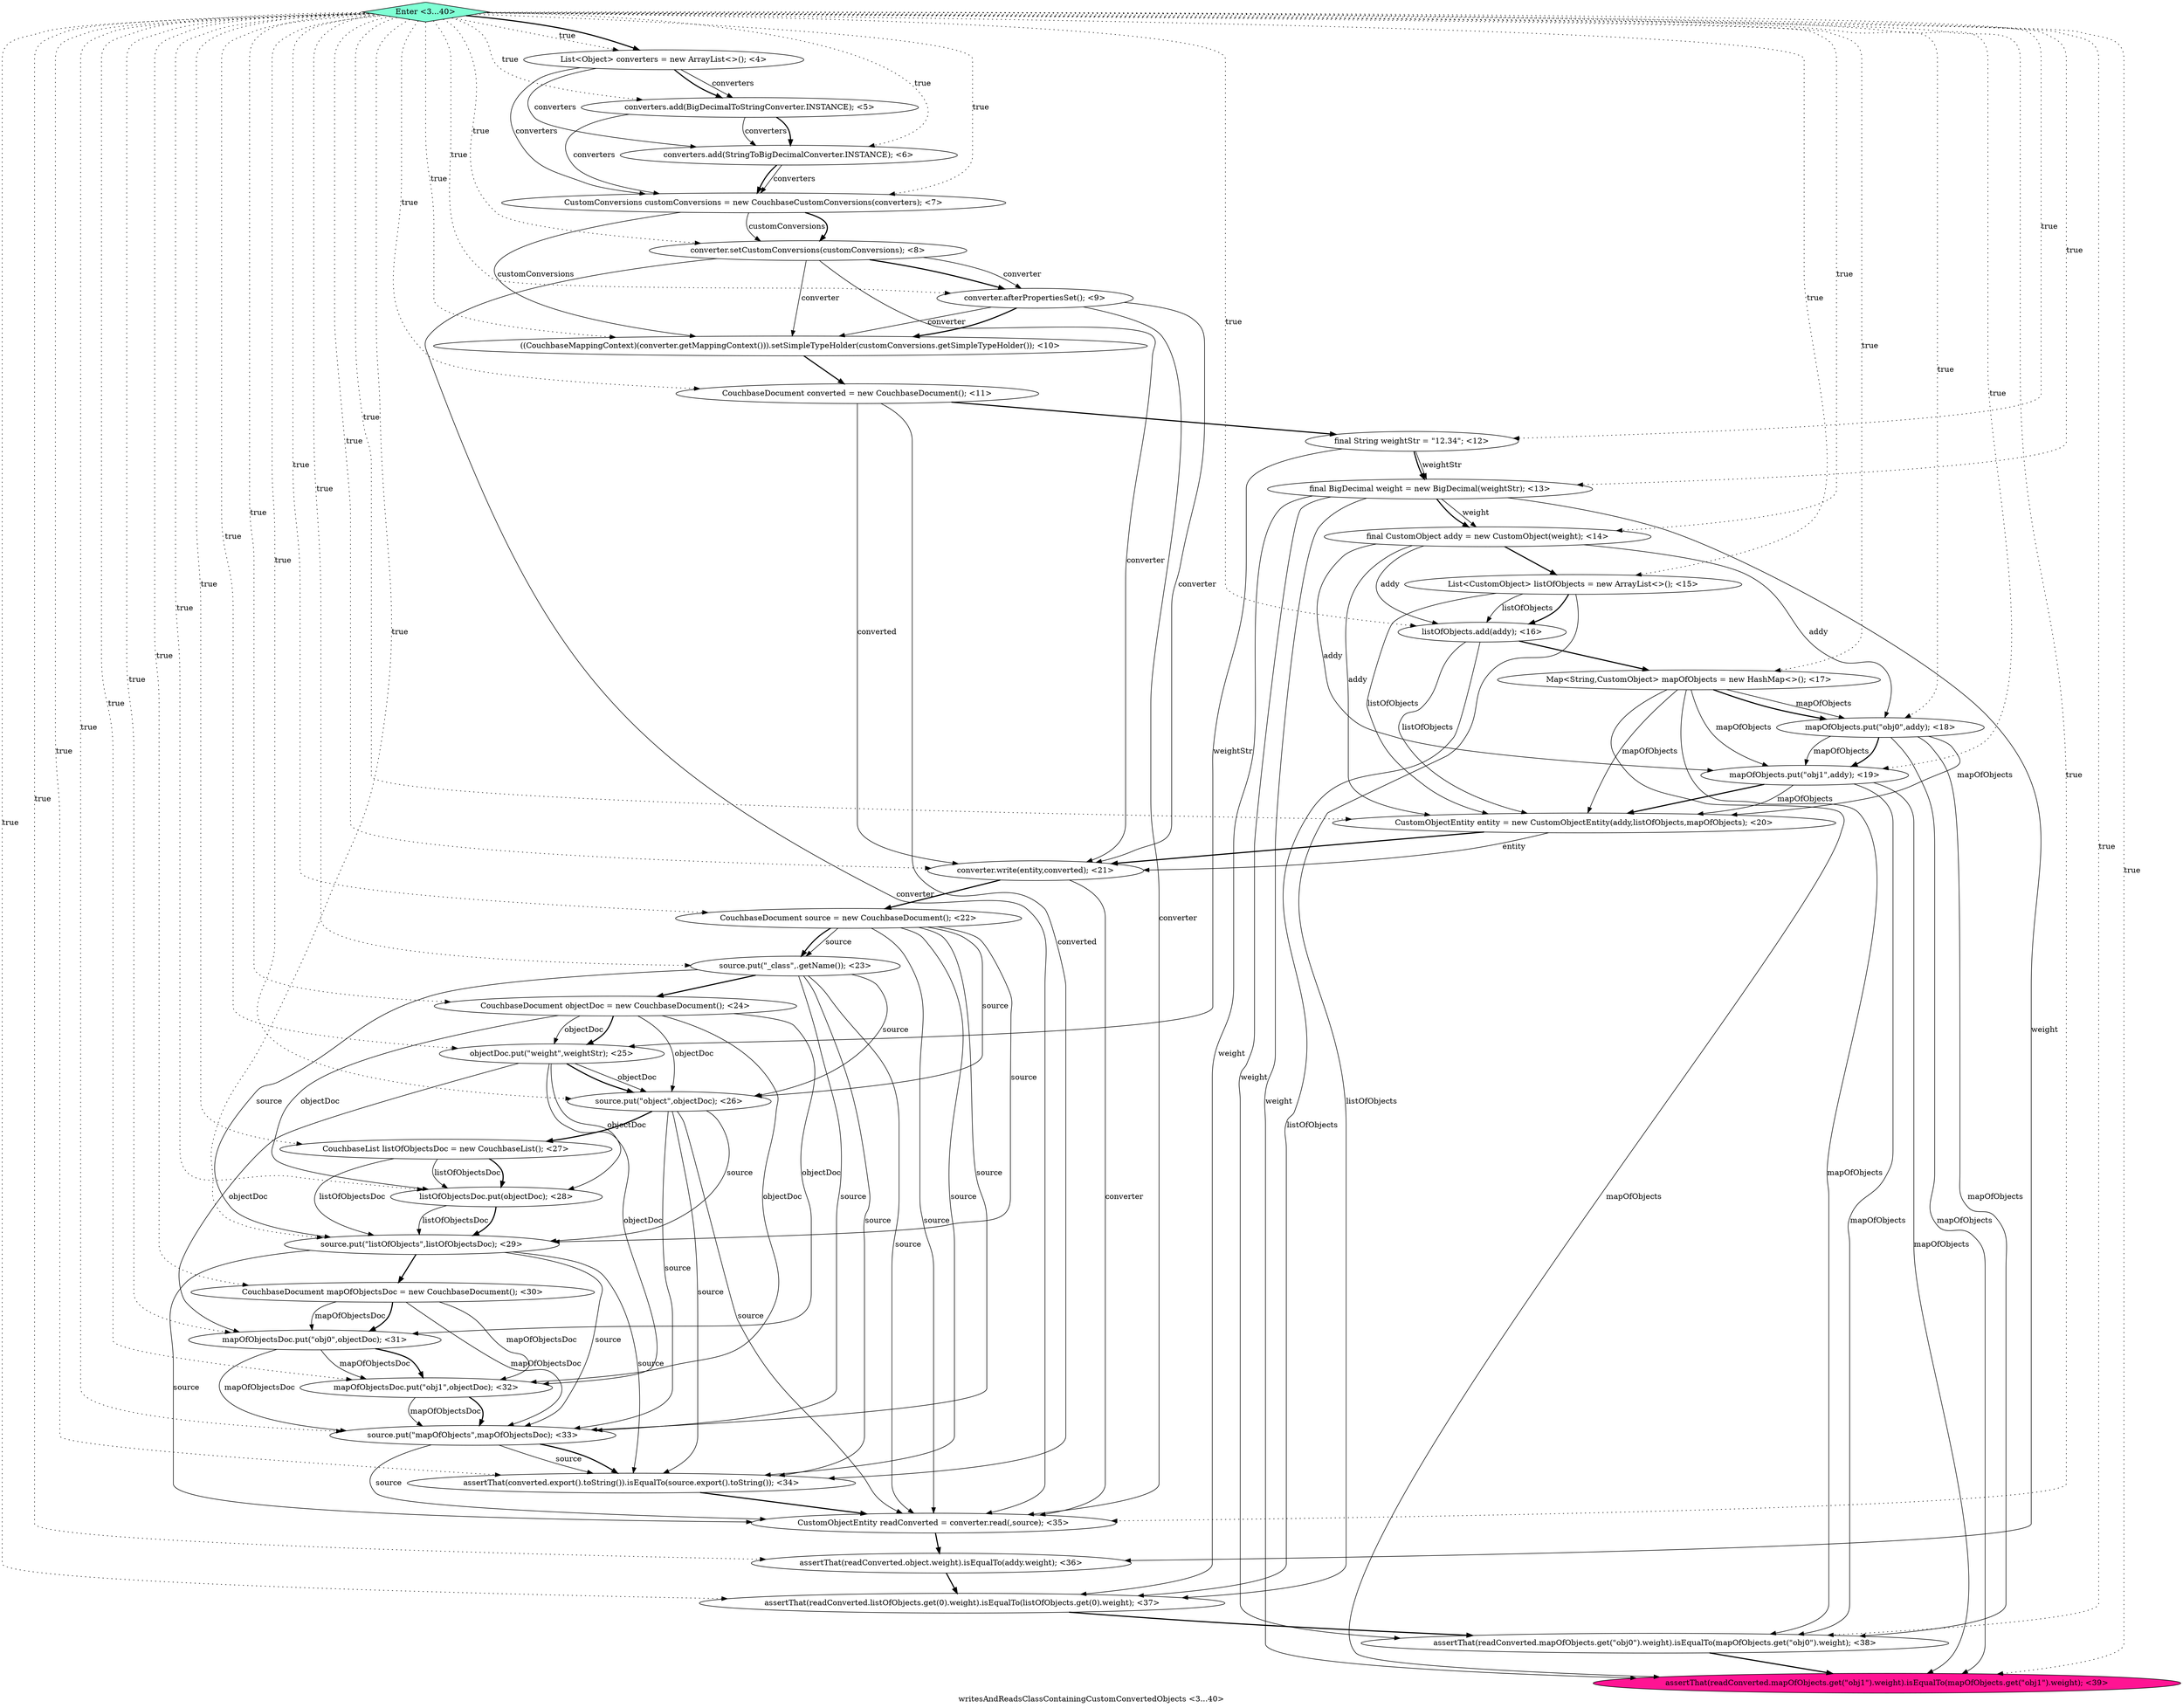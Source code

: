 digraph PDG {
label = "writesAndReadsClassContainingCustomConvertedObjects <3...40>";
0.32 [style = filled, label = "assertThat(readConverted.object.weight).isEqualTo(addy.weight); <36>", fillcolor = white, shape = ellipse];
0.10 [style = filled, label = "final CustomObject addy = new CustomObject(weight); <14>", fillcolor = white, shape = ellipse];
0.25 [style = filled, label = "source.put(\"listOfObjects\",listOfObjectsDoc); <29>", fillcolor = white, shape = ellipse];
0.28 [style = filled, label = "mapOfObjectsDoc.put(\"obj1\",objectDoc); <32>", fillcolor = white, shape = ellipse];
0.4 [style = filled, label = "converter.setCustomConversions(customConversions); <8>", fillcolor = white, shape = ellipse];
0.0 [style = filled, label = "List<Object> converters = new ArrayList<>(); <4>", fillcolor = white, shape = ellipse];
0.14 [style = filled, label = "mapOfObjects.put(\"obj0\",addy); <18>", fillcolor = white, shape = ellipse];
0.11 [style = filled, label = "List<CustomObject> listOfObjects = new ArrayList<>(); <15>", fillcolor = white, shape = ellipse];
0.9 [style = filled, label = "final BigDecimal weight = new BigDecimal(weightStr); <13>", fillcolor = white, shape = ellipse];
0.5 [style = filled, label = "converter.afterPropertiesSet(); <9>", fillcolor = white, shape = ellipse];
0.20 [style = filled, label = "CouchbaseDocument objectDoc = new CouchbaseDocument(); <24>", fillcolor = white, shape = ellipse];
0.1 [style = filled, label = "converters.add(BigDecimalToStringConverter.INSTANCE); <5>", fillcolor = white, shape = ellipse];
0.36 [style = filled, label = "Enter <3...40>", fillcolor = aquamarine, shape = diamond];
0.6 [style = filled, label = "((CouchbaseMappingContext)(converter.getMappingContext())).setSimpleTypeHolder(customConversions.getSimpleTypeHolder()); <10>", fillcolor = white, shape = ellipse];
0.18 [style = filled, label = "CouchbaseDocument source = new CouchbaseDocument(); <22>", fillcolor = white, shape = ellipse];
0.17 [style = filled, label = "converter.write(entity,converted); <21>", fillcolor = white, shape = ellipse];
0.16 [style = filled, label = "CustomObjectEntity entity = new CustomObjectEntity(addy,listOfObjects,mapOfObjects); <20>", fillcolor = white, shape = ellipse];
0.7 [style = filled, label = "CouchbaseDocument converted = new CouchbaseDocument(); <11>", fillcolor = white, shape = ellipse];
0.21 [style = filled, label = "objectDoc.put(\"weight\",weightStr); <25>", fillcolor = white, shape = ellipse];
0.22 [style = filled, label = "source.put(\"object\",objectDoc); <26>", fillcolor = white, shape = ellipse];
0.15 [style = filled, label = "mapOfObjects.put(\"obj1\",addy); <19>", fillcolor = white, shape = ellipse];
0.3 [style = filled, label = "CustomConversions customConversions = new CouchbaseCustomConversions(converters); <7>", fillcolor = white, shape = ellipse];
0.30 [style = filled, label = "assertThat(converted.export().toString()).isEqualTo(source.export().toString()); <34>", fillcolor = white, shape = ellipse];
0.31 [style = filled, label = "CustomObjectEntity readConverted = converter.read(,source); <35>", fillcolor = white, shape = ellipse];
0.35 [style = filled, label = "assertThat(readConverted.mapOfObjects.get(\"obj1\").weight).isEqualTo(mapOfObjects.get(\"obj1\").weight); <39>", fillcolor = deeppink, shape = ellipse];
0.12 [style = filled, label = "listOfObjects.add(addy); <16>", fillcolor = white, shape = ellipse];
0.13 [style = filled, label = "Map<String,CustomObject> mapOfObjects = new HashMap<>(); <17>", fillcolor = white, shape = ellipse];
0.29 [style = filled, label = "source.put(\"mapOfObjects\",mapOfObjectsDoc); <33>", fillcolor = white, shape = ellipse];
0.26 [style = filled, label = "CouchbaseDocument mapOfObjectsDoc = new CouchbaseDocument(); <30>", fillcolor = white, shape = ellipse];
0.34 [style = filled, label = "assertThat(readConverted.mapOfObjects.get(\"obj0\").weight).isEqualTo(mapOfObjects.get(\"obj0\").weight); <38>", fillcolor = white, shape = ellipse];
0.23 [style = filled, label = "CouchbaseList listOfObjectsDoc = new CouchbaseList(); <27>", fillcolor = white, shape = ellipse];
0.33 [style = filled, label = "assertThat(readConverted.listOfObjects.get(0).weight).isEqualTo(listOfObjects.get(0).weight); <37>", fillcolor = white, shape = ellipse];
0.27 [style = filled, label = "mapOfObjectsDoc.put(\"obj0\",objectDoc); <31>", fillcolor = white, shape = ellipse];
0.8 [style = filled, label = "final String weightStr = \"12.34\"; <12>", fillcolor = white, shape = ellipse];
0.24 [style = filled, label = "listOfObjectsDoc.put(objectDoc); <28>", fillcolor = white, shape = ellipse];
0.2 [style = filled, label = "converters.add(StringToBigDecimalConverter.INSTANCE); <6>", fillcolor = white, shape = ellipse];
0.19 [style = filled, label = "source.put(\"_class\",.getName()); <23>", fillcolor = white, shape = ellipse];
0.0 -> 0.1 [style = solid, label="converters"];
0.0 -> 0.1 [style = bold, label=""];
0.0 -> 0.2 [style = solid, label="converters"];
0.0 -> 0.3 [style = solid, label="converters"];
0.1 -> 0.2 [style = solid, label="converters"];
0.1 -> 0.2 [style = bold, label=""];
0.1 -> 0.3 [style = solid, label="converters"];
0.2 -> 0.3 [style = solid, label="converters"];
0.2 -> 0.3 [style = bold, label=""];
0.3 -> 0.4 [style = solid, label="customConversions"];
0.3 -> 0.4 [style = bold, label=""];
0.3 -> 0.6 [style = solid, label="customConversions"];
0.4 -> 0.5 [style = solid, label="converter"];
0.4 -> 0.5 [style = bold, label=""];
0.4 -> 0.6 [style = solid, label="converter"];
0.4 -> 0.17 [style = solid, label="converter"];
0.4 -> 0.31 [style = solid, label="converter"];
0.5 -> 0.6 [style = solid, label="converter"];
0.5 -> 0.6 [style = bold, label=""];
0.5 -> 0.17 [style = solid, label="converter"];
0.5 -> 0.31 [style = solid, label="converter"];
0.6 -> 0.7 [style = bold, label=""];
0.7 -> 0.8 [style = bold, label=""];
0.7 -> 0.17 [style = solid, label="converted"];
0.7 -> 0.30 [style = solid, label="converted"];
0.8 -> 0.9 [style = solid, label="weightStr"];
0.8 -> 0.9 [style = bold, label=""];
0.8 -> 0.21 [style = solid, label="weightStr"];
0.9 -> 0.10 [style = solid, label="weight"];
0.9 -> 0.10 [style = bold, label=""];
0.9 -> 0.32 [style = solid, label="weight"];
0.9 -> 0.33 [style = solid, label="weight"];
0.9 -> 0.34 [style = solid, label="weight"];
0.9 -> 0.35 [style = solid, label="weight"];
0.10 -> 0.11 [style = bold, label=""];
0.10 -> 0.12 [style = solid, label="addy"];
0.10 -> 0.14 [style = solid, label="addy"];
0.10 -> 0.15 [style = solid, label="addy"];
0.10 -> 0.16 [style = solid, label="addy"];
0.11 -> 0.12 [style = solid, label="listOfObjects"];
0.11 -> 0.12 [style = bold, label=""];
0.11 -> 0.16 [style = solid, label="listOfObjects"];
0.11 -> 0.33 [style = solid, label="listOfObjects"];
0.12 -> 0.13 [style = bold, label=""];
0.12 -> 0.16 [style = solid, label="listOfObjects"];
0.12 -> 0.33 [style = solid, label="listOfObjects"];
0.13 -> 0.14 [style = solid, label="mapOfObjects"];
0.13 -> 0.14 [style = bold, label=""];
0.13 -> 0.15 [style = solid, label="mapOfObjects"];
0.13 -> 0.16 [style = solid, label="mapOfObjects"];
0.13 -> 0.34 [style = solid, label="mapOfObjects"];
0.13 -> 0.35 [style = solid, label="mapOfObjects"];
0.14 -> 0.15 [style = solid, label="mapOfObjects"];
0.14 -> 0.15 [style = bold, label=""];
0.14 -> 0.16 [style = solid, label="mapOfObjects"];
0.14 -> 0.34 [style = solid, label="mapOfObjects"];
0.14 -> 0.35 [style = solid, label="mapOfObjects"];
0.15 -> 0.16 [style = solid, label="mapOfObjects"];
0.15 -> 0.16 [style = bold, label=""];
0.15 -> 0.34 [style = solid, label="mapOfObjects"];
0.15 -> 0.35 [style = solid, label="mapOfObjects"];
0.16 -> 0.17 [style = solid, label="entity"];
0.16 -> 0.17 [style = bold, label=""];
0.17 -> 0.18 [style = bold, label=""];
0.17 -> 0.31 [style = solid, label="converter"];
0.18 -> 0.19 [style = solid, label="source"];
0.18 -> 0.19 [style = bold, label=""];
0.18 -> 0.22 [style = solid, label="source"];
0.18 -> 0.25 [style = solid, label="source"];
0.18 -> 0.29 [style = solid, label="source"];
0.18 -> 0.30 [style = solid, label="source"];
0.18 -> 0.31 [style = solid, label="source"];
0.19 -> 0.20 [style = bold, label=""];
0.19 -> 0.22 [style = solid, label="source"];
0.19 -> 0.25 [style = solid, label="source"];
0.19 -> 0.29 [style = solid, label="source"];
0.19 -> 0.30 [style = solid, label="source"];
0.19 -> 0.31 [style = solid, label="source"];
0.20 -> 0.21 [style = solid, label="objectDoc"];
0.20 -> 0.21 [style = bold, label=""];
0.20 -> 0.22 [style = solid, label="objectDoc"];
0.20 -> 0.24 [style = solid, label="objectDoc"];
0.20 -> 0.27 [style = solid, label="objectDoc"];
0.20 -> 0.28 [style = solid, label="objectDoc"];
0.21 -> 0.22 [style = solid, label="objectDoc"];
0.21 -> 0.22 [style = bold, label=""];
0.21 -> 0.24 [style = solid, label="objectDoc"];
0.21 -> 0.27 [style = solid, label="objectDoc"];
0.21 -> 0.28 [style = solid, label="objectDoc"];
0.22 -> 0.23 [style = bold, label=""];
0.22 -> 0.25 [style = solid, label="source"];
0.22 -> 0.29 [style = solid, label="source"];
0.22 -> 0.30 [style = solid, label="source"];
0.22 -> 0.31 [style = solid, label="source"];
0.23 -> 0.24 [style = solid, label="listOfObjectsDoc"];
0.23 -> 0.24 [style = bold, label=""];
0.23 -> 0.25 [style = solid, label="listOfObjectsDoc"];
0.24 -> 0.25 [style = solid, label="listOfObjectsDoc"];
0.24 -> 0.25 [style = bold, label=""];
0.25 -> 0.26 [style = bold, label=""];
0.25 -> 0.29 [style = solid, label="source"];
0.25 -> 0.30 [style = solid, label="source"];
0.25 -> 0.31 [style = solid, label="source"];
0.26 -> 0.27 [style = solid, label="mapOfObjectsDoc"];
0.26 -> 0.27 [style = bold, label=""];
0.26 -> 0.28 [style = solid, label="mapOfObjectsDoc"];
0.26 -> 0.29 [style = solid, label="mapOfObjectsDoc"];
0.27 -> 0.28 [style = solid, label="mapOfObjectsDoc"];
0.27 -> 0.28 [style = bold, label=""];
0.27 -> 0.29 [style = solid, label="mapOfObjectsDoc"];
0.28 -> 0.29 [style = solid, label="mapOfObjectsDoc"];
0.28 -> 0.29 [style = bold, label=""];
0.29 -> 0.30 [style = solid, label="source"];
0.29 -> 0.30 [style = bold, label=""];
0.29 -> 0.31 [style = solid, label="source"];
0.30 -> 0.31 [style = bold, label=""];
0.31 -> 0.32 [style = bold, label=""];
0.32 -> 0.33 [style = bold, label=""];
0.33 -> 0.34 [style = bold, label=""];
0.34 -> 0.35 [style = bold, label=""];
0.36 -> 0.0 [style = dotted, label="true"];
0.36 -> 0.0 [style = bold, label=""];
0.36 -> 0.1 [style = dotted, label="true"];
0.36 -> 0.2 [style = dotted, label="true"];
0.36 -> 0.3 [style = dotted, label="true"];
0.36 -> 0.4 [style = dotted, label="true"];
0.36 -> 0.5 [style = dotted, label="true"];
0.36 -> 0.6 [style = dotted, label="true"];
0.36 -> 0.7 [style = dotted, label="true"];
0.36 -> 0.8 [style = dotted, label="true"];
0.36 -> 0.9 [style = dotted, label="true"];
0.36 -> 0.10 [style = dotted, label="true"];
0.36 -> 0.11 [style = dotted, label="true"];
0.36 -> 0.12 [style = dotted, label="true"];
0.36 -> 0.13 [style = dotted, label="true"];
0.36 -> 0.14 [style = dotted, label="true"];
0.36 -> 0.15 [style = dotted, label="true"];
0.36 -> 0.16 [style = dotted, label="true"];
0.36 -> 0.17 [style = dotted, label="true"];
0.36 -> 0.18 [style = dotted, label="true"];
0.36 -> 0.19 [style = dotted, label="true"];
0.36 -> 0.20 [style = dotted, label="true"];
0.36 -> 0.21 [style = dotted, label="true"];
0.36 -> 0.22 [style = dotted, label="true"];
0.36 -> 0.23 [style = dotted, label="true"];
0.36 -> 0.24 [style = dotted, label="true"];
0.36 -> 0.25 [style = dotted, label="true"];
0.36 -> 0.26 [style = dotted, label="true"];
0.36 -> 0.27 [style = dotted, label="true"];
0.36 -> 0.28 [style = dotted, label="true"];
0.36 -> 0.29 [style = dotted, label="true"];
0.36 -> 0.30 [style = dotted, label="true"];
0.36 -> 0.31 [style = dotted, label="true"];
0.36 -> 0.32 [style = dotted, label="true"];
0.36 -> 0.33 [style = dotted, label="true"];
0.36 -> 0.34 [style = dotted, label="true"];
0.36 -> 0.35 [style = dotted, label="true"];
}
